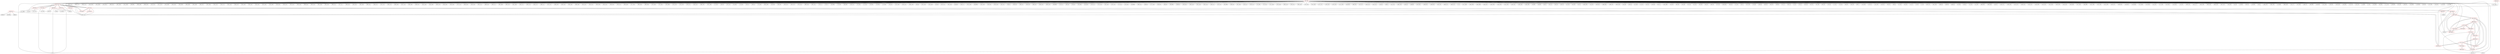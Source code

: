 graph {
	563 [label="(563) R1_T1" color=red]
	290 [label="(290) TH1"]
	286 [label="(286) J9"]
	289 [label="(289) D3"]
	562 [label="(562) U1_T1"]
	564 [label="(564) R2_T1" color=red]
	194 [label="(194) J2"]
	195 [label="(195) J3"]
	562 [label="(562) U1_T1"]
	565 [label="(565) R3_T1" color=red]
	239 [label="(239) J5"]
	562 [label="(562) U1_T1"]
	566 [label="(566) R4_T1" color=red]
	477 [label="(477) U45"]
	562 [label="(562) U1_T1"]
	567 [label="(567) U2_T1" color=red]
	570 [label="(570) R7_T1"]
	571 [label="(571) R8_T1"]
	568 [label="(568) R5_T1"]
	569 [label="(569) R6_T1"]
	572 [label="(572) U3_T1"]
	562 [label="(562) U1_T1"]
	574 [label="(574) R9_T1"]
	568 [label="(568) R5_T1" color=red]
	105 [label="(105) U9"]
	4 [label="(4) TP3"]
	239 [label="(239) J5"]
	174 [label="(174) R57"]
	9 [label="(9) U1"]
	567 [label="(567) U2_T1"]
	569 [label="(569) R6_T1" color=red]
	117 [label="(117) R38"]
	127 [label="(127) C73"]
	567 [label="(567) U2_T1"]
	570 [label="(570) R7_T1" color=red]
	239 [label="(239) J5"]
	9 [label="(9) U1"]
	567 [label="(567) U2_T1"]
	571 [label="(571) R8_T1" color=red]
	9 [label="(9) U1"]
	212 [label="(212) J4"]
	217 [label="(217) R71"]
	567 [label="(567) U2_T1"]
	572 [label="(572) U3_T1" color=red]
	567 [label="(567) U2_T1"]
	562 [label="(562) U1_T1"]
	574 [label="(574) R9_T1"]
	573 [label="(573) R10_T1"]
	583 [label="(583) R51_P1"]
	592 [label="(592) R50_P1"]
	573 [label="(573) R10_T1" color=red]
	572 [label="(572) U3_T1"]
	562 [label="(562) U1_T1"]
	574 [label="(574) R9_T1" color=red]
	567 [label="(567) U2_T1"]
	572 [label="(572) U3_T1"]
	575 [label="(575) T23_P1" color=red]
	585 [label="(585) R48_P1"]
	588 [label="(588) R43_P1"]
	576 [label="(576) T24_P1"]
	581 [label="(581) R44_P1"]
	576 [label="(576) T24_P1" color=red]
	582 [label="(582) R46_P1"]
	575 [label="(575) T23_P1"]
	577 [label="(577) T27_P1" color=red]
	583 [label="(583) R51_P1"]
	578 [label="(578) T28_P1"]
	586 [label="(586) R53_P1"]
	589 [label="(589) R49_P1"]
	578 [label="(578) T28_P1" color=red]
	584 [label="(584) R52_P1"]
	577 [label="(577) T27_P1"]
	579 [label="(579) T25_P1" color=red]
	580 [label="(580) T29_P1"]
	585 [label="(585) R48_P1"]
	587 [label="(587) R45_P1"]
	202 [label="(202) U11"]
	580 [label="(580) T29_P1" color=red]
	579 [label="(579) T25_P1"]
	586 [label="(586) R53_P1"]
	581 [label="(581) R44_P1" color=red]
	195 [label="(195) J3"]
	575 [label="(575) T23_P1"]
	582 [label="(582) R46_P1" color=red]
	590 [label="(590) T26_P1"]
	591 [label="(591) R47_P1"]
	576 [label="(576) T24_P1"]
	583 [label="(583) R51_P1" color=red]
	577 [label="(577) T27_P1"]
	592 [label="(592) R50_P1"]
	572 [label="(572) U3_T1"]
	584 [label="(584) R52_P1" color=red]
	8 [label="(8) U3"]
	9 [label="(9) U1"]
	578 [label="(578) T28_P1"]
	585 [label="(585) R48_P1" color=red]
	579 [label="(579) T25_P1"]
	575 [label="(575) T23_P1"]
	588 [label="(588) R43_P1"]
	586 [label="(586) R53_P1" color=red]
	580 [label="(580) T29_P1"]
	577 [label="(577) T27_P1"]
	589 [label="(589) R49_P1"]
	587 [label="(587) R45_P1" color=red]
	591 [label="(591) R47_P1"]
	588 [label="(588) R43_P1"]
	589 [label="(589) R49_P1"]
	579 [label="(579) T25_P1"]
	202 [label="(202) U11"]
	588 [label="(588) R43_P1" color=red]
	585 [label="(585) R48_P1"]
	575 [label="(575) T23_P1"]
	591 [label="(591) R47_P1"]
	587 [label="(587) R45_P1"]
	589 [label="(589) R49_P1"]
	589 [label="(589) R49_P1" color=red]
	591 [label="(591) R47_P1"]
	587 [label="(587) R45_P1"]
	588 [label="(588) R43_P1"]
	577 [label="(577) T27_P1"]
	586 [label="(586) R53_P1"]
	590 [label="(590) T26_P1" color=red]
	592 [label="(592) R50_P1"]
	582 [label="(582) R46_P1"]
	591 [label="(591) R47_P1"]
	591 [label="(591) R47_P1" color=red]
	587 [label="(587) R45_P1"]
	588 [label="(588) R43_P1"]
	589 [label="(589) R49_P1"]
	590 [label="(590) T26_P1"]
	582 [label="(582) R46_P1"]
	592 [label="(592) R50_P1" color=red]
	590 [label="(590) T26_P1"]
	583 [label="(583) R51_P1"]
	572 [label="(572) U3_T1"]
	593 [label="(593) GND" color=red]
	396 [label="(396) C223"]
	395 [label="(395) C174"]
	394 [label="(394) C170"]
	414 [label="(414) C164"]
	412 [label="(412) C200"]
	413 [label="(413) C201"]
	406 [label="(406) C181"]
	407 [label="(407) C185"]
	411 [label="(411) C196"]
	209 [label="(209) R65"]
	408 [label="(408) C189"]
	409 [label="(409) C193"]
	410 [label="(410) C192"]
	417 [label="(417) C176"]
	415 [label="(415) C168"]
	433 [label="(433) C182"]
	204 [label="(204) C269"]
	434 [label="(434) C186"]
	435 [label="(435) C188"]
	436 [label="(436) C197"]
	437 [label="(437) C204"]
	432 [label="(432) C125"]
	416 [label="(416) C172"]
	431 [label="(431) C123"]
	418 [label="(418) C179"]
	419 [label="(419) C183"]
	420 [label="(420) C187"]
	195 [label="(195) J3"]
	421 [label="(421) C191"]
	422 [label="(422) C195"]
	423 [label="(423) C198"]
	424 [label="(424) C202"]
	403 [label="(403) C232"]
	397 [label="(397) C225"]
	404 [label="(404) C234"]
	399 [label="(399) C224"]
	400 [label="(400) C226"]
	401 [label="(401) C228"]
	402 [label="(402) C230"]
	398 [label="(398) C222"]
	427 [label="(427) C217"]
	428 [label="(428) C219"]
	429 [label="(429) C235"]
	430 [label="(430) C236"]
	202 [label="(202) U11"]
	383 [label="(383) C231"]
	208 [label="(208) C275"]
	207 [label="(207) C274"]
	206 [label="(206) C273"]
	405 [label="(405) C220"]
	447 [label="(447) C124"]
	439 [label="(439) C206"]
	440 [label="(440) C207"]
	441 [label="(441) C156"]
	442 [label="(442) C169"]
	443 [label="(443) C178"]
	444 [label="(444) C184"]
	445 [label="(445) C190"]
	197 [label="(197) C110"]
	446 [label="(446) C194"]
	196 [label="(196) C109"]
	455 [label="(455) C122"]
	448 [label="(448) C126"]
	449 [label="(449) C127"]
	194 [label="(194) J2"]
	465 [label="(465) C288"]
	450 [label="(450) C155"]
	451 [label="(451) C160"]
	452 [label="(452) C171"]
	453 [label="(453) C173"]
	454 [label="(454) C175"]
	198 [label="(198) C111"]
	457 [label="(457) C227"]
	458 [label="(458) C229"]
	459 [label="(459) C233"]
	464 [label="(464) C264"]
	460 [label="(460) C246"]
	461 [label="(461) C247"]
	462 [label="(462) C252"]
	463 [label="(463) C260"]
	392 [label="(392) C162"]
	438 [label="(438) C205"]
	426 [label="(426) C215"]
	393 [label="(393) C166"]
	471 [label="(471) C282"]
	468 [label="(468) C285"]
	469 [label="(469) C284"]
	470 [label="(470) C283"]
	472 [label="(472) C281"]
	473 [label="(473) C280"]
	474 [label="(474) C279"]
	475 [label="(475) C278"]
	476 [label="(476) C277"]
	425 [label="(425) C213"]
	466 [label="(466) C287"]
	467 [label="(467) C286"]
	9 [label="(9) U1"]
	172 [label="(172) C82"]
	106 [label="(106) U8"]
	107 [label="(107) U10"]
	181 [label="(181) R50"]
	173 [label="(173) C83"]
	105 [label="(105) U9"]
	104 [label="(104) U5"]
	108 [label="(108) U4"]
	170 [label="(170) C80"]
	382 [label="(382) C208"]
	166 [label="(166) C98"]
	168 [label="(168) C99"]
	169 [label="(169) C102"]
	203 [label="(203) C270"]
	379 [label="(379) C216"]
	380 [label="(380) C218"]
	381 [label="(381) C221"]
	178 [label="(178) C71"]
	179 [label="(179) U7"]
	162 [label="(162) R58"]
	176 [label="(176) C69"]
	148 [label="(148) C88"]
	149 [label="(149) C101"]
	151 [label="(151) R52"]
	171 [label="(171) C81"]
	153 [label="(153) R61"]
	155 [label="(155) R54"]
	157 [label="(157) R63"]
	146 [label="(146) C87"]
	147 [label="(147) C100"]
	325 [label="(325) C147"]
	306 [label="(306) C138"]
	241 [label="(241) J6"]
	324 [label="(324) C146"]
	314 [label="(314) C139"]
	237 [label="(237) J8"]
	310 [label="(310) C141"]
	301 [label="(301) U28"]
	242 [label="(242) JP3"]
	234 [label="(234) U17"]
	322 [label="(322) C148"]
	238 [label="(238) FB4"]
	323 [label="(323) C149"]
	319 [label="(319) U26"]
	318 [label="(318) C140"]
	321 [label="(321) U27"]
	239 [label="(239) J5"]
	240 [label="(240) X1"]
	299 [label="(299) U30"]
	300 [label="(300) U31"]
	295 [label="(295) U29"]
	296 [label="(296) U23"]
	284 [label="(284) C132"]
	285 [label="(285) C133"]
	288 [label="(288) R98"]
	274 [label="(274) U21"]
	287 [label="(287) Q2"]
	279 [label="(279) J10"]
	252 [label="(252) DS6"]
	251 [label="(251) DS5"]
	278 [label="(278) C137"]
	275 [label="(275) C134"]
	257 [label="(257) U18"]
	276 [label="(276) C135"]
	272 [label="(272) U22"]
	273 [label="(273) U20"]
	249 [label="(249) R88"]
	248 [label="(248) C131"]
	283 [label="(283) D5"]
	277 [label="(277) C136"]
	256 [label="(256) SW1"]
	282 [label="(282) D4"]
	359 [label="(359) FB5"]
	228 [label="(228) R75"]
	353 [label="(353) R125"]
	230 [label="(230) C116"]
	231 [label="(231) C118"]
	232 [label="(232) C114"]
	233 [label="(233) C117"]
	227 [label="(227) U13"]
	212 [label="(212) J4"]
	355 [label="(355) FB6"]
	356 [label="(356) U35"]
	357 [label="(357) U36"]
	210 [label="(210) U12"]
	229 [label="(229) C115"]
	211 [label="(211) BT1"]
	372 [label="(372) U32"]
	271 [label="(271) C130"]
	270 [label="(270) C128"]
	269 [label="(269) C119"]
	376 [label="(376) C157"]
	263 [label="(263) C129"]
	374 [label="(374) C150"]
	375 [label="(375) C158"]
	377 [label="(377) C121"]
	378 [label="(378) C120"]
	370 [label="(370) C153"]
	371 [label="(371) C154"]
	262 [label="(262) DS3"]
	366 [label="(366) U34"]
	337 [label="(337) U37"]
	226 [label="(226) C113"]
	225 [label="(225) C112"]
	223 [label="(223) D1"]
	350 [label="(350) J7"]
	221 [label="(221) U14"]
	340 [label="(340) C159"]
	342 [label="(342) J13"]
	346 [label="(346) JP4"]
	347 [label="(347) R122"]
	348 [label="(348) R123"]
	349 [label="(349) R124"]
	367 [label="(367) U33"]
	368 [label="(368) C151"]
	369 [label="(369) C152"]
	8 [label="(8) U3"]
	7 [label="(7) U2"]
	527 [label="(527) C248"]
	536 [label="(536) C265"]
	535 [label="(535) C258"]
	534 [label="(534) C257"]
	533 [label="(533) C255"]
	532 [label="(532) C254"]
	531 [label="(531) C253"]
	530 [label="(530) C251"]
	529 [label="(529) C250"]
	528 [label="(528) C249"]
	39 [label="(39) R30"]
	38 [label="(38) R29"]
	54 [label="(54) C2"]
	50 [label="(50) C13"]
	46 [label="(46) C32"]
	49 [label="(49) C10"]
	51 [label="(51) C16"]
	45 [label="(45) C29"]
	55 [label="(55) C5"]
	509 [label="(509) C256"]
	52 [label="(52) C19"]
	503 [label="(503) U42"]
	508 [label="(508) C261"]
	496 [label="(496) U43"]
	494 [label="(494) C244"]
	44 [label="(44) C49"]
	48 [label="(48) C52"]
	47 [label="(47) C28"]
	75 [label="(75) C15"]
	53 [label="(53) C22"]
	59 [label="(59) C60"]
	65 [label="(65) C11"]
	553 [label="(553) C266"]
	58 [label="(58) C59"]
	89 [label="(89) C36"]
	93 [label="(93) C48"]
	92 [label="(92) C45"]
	91 [label="(91) C42"]
	90 [label="(90) C39"]
	94 [label="(94) C51"]
	88 [label="(88) C33"]
	87 [label="(87) C30"]
	550 [label="(550) R152"]
	86 [label="(86) C53"]
	57 [label="(57) C25"]
	56 [label="(56) C1"]
	551 [label="(551) U49"]
	70 [label="(70) C26"]
	559 [label="(559) Q4"]
	69 [label="(69) C23"]
	68 [label="(68) C20"]
	558 [label="(558) Q3"]
	67 [label="(67) C17"]
	66 [label="(66) C14"]
	71 [label="(71) C3"]
	79 [label="(79) C27"]
	83 [label="(83) C44"]
	82 [label="(82) C41"]
	81 [label="(81) C38"]
	80 [label="(80) C35"]
	78 [label="(78) C24"]
	77 [label="(77) C21"]
	76 [label="(76) C18"]
	96 [label="(96) C61"]
	85 [label="(85) C50"]
	99 [label="(99) C7"]
	103 [label="(103) C58"]
	102 [label="(102) C57"]
	101 [label="(101) C34"]
	100 [label="(100) C31"]
	84 [label="(84) C47"]
	98 [label="(98) C4"]
	97 [label="(97) C62"]
	95 [label="(95) C54"]
	74 [label="(74) C12"]
	73 [label="(73) C9"]
	72 [label="(72) C6"]
	481 [label="(481) U41"]
	487 [label="(487) U46"]
	486 [label="(486) J18"]
	485 [label="(485) D8"]
	484 [label="(484) J16"]
	43 [label="(43) C46"]
	478 [label="(478) J17"]
	42 [label="(42) C43"]
	41 [label="(41) C40"]
	477 [label="(477) U45"]
	488 [label="(488) SW3"]
	490 [label="(490) R138"]
	40 [label="(40) C37"]
	545 [label="(545) C211"]
	549 [label="(549) C245"]
	547 [label="(547) C212"]
	546 [label="(546) C214"]
	544 [label="(544) C210"]
	543 [label="(543) C209"]
	542 [label="(542) C241"]
	541 [label="(541) C242"]
	540 [label="(540) C259"]
	539 [label="(539) C243"]
	538 [label="(538) C263"]
	537 [label="(537) C262"]
	493 [label="(493) FB9"]
	491 [label="(491) C238"]
	502 [label="(502) C240"]
	501 [label="(501) C239"]
	500 [label="(500) C237"]
	499 [label="(499) R136"]
	520 [label="(520) R147"]
	519 [label="(519) R146"]
	521 [label="(521) R148"]
	513 [label="(513) R144"]
	512 [label="(512) U47"]
	517 [label="(517) U48"]
	515 [label="(515) R141"]
	516 [label="(516) R142"]
	125 [label="(125) C67"]
	390 [label="(390) C161"]
	391 [label="(391) C177"]
	384 [label="(384) C199"]
	389 [label="(389) C165"]
	386 [label="(386) C163"]
	387 [label="(387) C167"]
	184 [label="(184) C93"]
	61 [label="(61) C8"]
	118 [label="(118) R42"]
	60 [label="(60) C55"]
	120 [label="(120) R45"]
	193 [label="(193) J1"]
	186 [label="(186) C276"]
	385 [label="(385) C203"]
	122 [label="(122) R40"]
	388 [label="(388) C180"]
	191 [label="(191) C77"]
	187 [label="(187) C96"]
	188 [label="(188) C70"]
	189 [label="(189) C68"]
	190 [label="(190) C90"]
	141 [label="(141) C104"]
	140 [label="(140) C92"]
	139 [label="(139) C103"]
	129 [label="(129) C65"]
	132 [label="(132) C79"]
	131 [label="(131) C78"]
	12 [label="(12) R28"]
	11 [label="(11) R2"]
	130 [label="(130) C66"]
	63 [label="(63) C63"]
	111 [label="(111) C76"]
	109 [label="(109) R59"]
	62 [label="(62) C56"]
	138 [label="(138) C91"]
	134 [label="(134) C86"]
	133 [label="(133) R46"]
	64 [label="(64) C64"]
	137 [label="(137) C85"]
	136 [label="(136) C97"]
	135 [label="(135) C84"]
	113 [label="(113) R34"]
	567 [label="(567) U2_T1"]
	572 [label="(572) U3_T1"]
	562 [label="(562) U1_T1"]
	590 [label="(590) T26_P1"]
	576 [label="(576) T24_P1"]
	580 [label="(580) T29_P1"]
	578 [label="(578) T28_P1"]
	563 -- 290
	563 -- 286
	563 -- 289
	563 -- 562
	564 -- 194
	564 -- 195
	564 -- 562
	565 -- 239
	565 -- 562
	566 -- 477
	566 -- 562
	567 -- 570
	567 -- 571
	567 -- 568
	567 -- 569
	567 -- 572
	567 -- 562
	567 -- 574
	568 -- 105
	568 -- 4
	568 -- 239
	568 -- 174
	568 -- 9
	568 -- 567
	569 -- 117
	569 -- 127
	569 -- 567
	570 -- 239
	570 -- 9
	570 -- 567
	571 -- 9
	571 -- 212
	571 -- 217
	571 -- 567
	572 -- 567
	572 -- 562
	572 -- 574
	572 -- 573
	572 -- 583
	572 -- 592
	573 -- 572
	573 -- 562
	574 -- 567
	574 -- 572
	575 -- 585
	575 -- 588
	575 -- 576
	575 -- 581
	576 -- 582
	576 -- 575
	577 -- 583
	577 -- 578
	577 -- 586
	577 -- 589
	578 -- 584
	578 -- 577
	579 -- 580
	579 -- 585
	579 -- 587
	579 -- 202
	580 -- 579
	580 -- 586
	581 -- 195
	581 -- 575
	582 -- 590
	582 -- 591
	582 -- 576
	583 -- 577
	583 -- 592
	583 -- 572
	584 -- 8
	584 -- 9
	584 -- 578
	585 -- 579
	585 -- 575
	585 -- 588
	586 -- 580
	586 -- 577
	586 -- 589
	587 -- 591
	587 -- 588
	587 -- 589
	587 -- 579
	587 -- 202
	588 -- 585
	588 -- 575
	588 -- 591
	588 -- 587
	588 -- 589
	589 -- 591
	589 -- 587
	589 -- 588
	589 -- 577
	589 -- 586
	590 -- 592
	590 -- 582
	590 -- 591
	591 -- 587
	591 -- 588
	591 -- 589
	591 -- 590
	591 -- 582
	592 -- 590
	592 -- 583
	592 -- 572
	593 -- 396
	593 -- 395
	593 -- 394
	593 -- 414
	593 -- 412
	593 -- 413
	593 -- 406
	593 -- 407
	593 -- 411
	593 -- 209
	593 -- 408
	593 -- 409
	593 -- 410
	593 -- 417
	593 -- 415
	593 -- 433
	593 -- 204
	593 -- 434
	593 -- 435
	593 -- 436
	593 -- 437
	593 -- 432
	593 -- 416
	593 -- 431
	593 -- 418
	593 -- 419
	593 -- 420
	593 -- 195
	593 -- 421
	593 -- 422
	593 -- 423
	593 -- 424
	593 -- 403
	593 -- 397
	593 -- 404
	593 -- 399
	593 -- 400
	593 -- 401
	593 -- 402
	593 -- 398
	593 -- 427
	593 -- 428
	593 -- 429
	593 -- 430
	593 -- 202
	593 -- 383
	593 -- 208
	593 -- 207
	593 -- 206
	593 -- 405
	593 -- 447
	593 -- 439
	593 -- 440
	593 -- 441
	593 -- 442
	593 -- 443
	593 -- 444
	593 -- 445
	593 -- 197
	593 -- 446
	593 -- 196
	593 -- 455
	593 -- 448
	593 -- 449
	593 -- 194
	593 -- 465
	593 -- 450
	593 -- 451
	593 -- 452
	593 -- 453
	593 -- 454
	593 -- 198
	593 -- 457
	593 -- 458
	593 -- 459
	593 -- 464
	593 -- 460
	593 -- 461
	593 -- 462
	593 -- 463
	593 -- 392
	593 -- 438
	593 -- 426
	593 -- 393
	593 -- 471
	593 -- 468
	593 -- 469
	593 -- 470
	593 -- 472
	593 -- 473
	593 -- 474
	593 -- 475
	593 -- 476
	593 -- 425
	593 -- 466
	593 -- 467
	593 -- 9
	593 -- 172
	593 -- 106
	593 -- 107
	593 -- 181
	593 -- 173
	593 -- 105
	593 -- 104
	593 -- 108
	593 -- 170
	593 -- 382
	593 -- 166
	593 -- 168
	593 -- 169
	593 -- 203
	593 -- 379
	593 -- 380
	593 -- 381
	593 -- 178
	593 -- 179
	593 -- 162
	593 -- 176
	593 -- 148
	593 -- 149
	593 -- 151
	593 -- 171
	593 -- 153
	593 -- 155
	593 -- 157
	593 -- 146
	593 -- 147
	593 -- 325
	593 -- 306
	593 -- 241
	593 -- 324
	593 -- 314
	593 -- 237
	593 -- 310
	593 -- 301
	593 -- 242
	593 -- 234
	593 -- 322
	593 -- 238
	593 -- 323
	593 -- 319
	593 -- 318
	593 -- 321
	593 -- 239
	593 -- 240
	593 -- 299
	593 -- 300
	593 -- 295
	593 -- 296
	593 -- 284
	593 -- 285
	593 -- 288
	593 -- 274
	593 -- 287
	593 -- 279
	593 -- 252
	593 -- 251
	593 -- 278
	593 -- 275
	593 -- 257
	593 -- 276
	593 -- 272
	593 -- 273
	593 -- 249
	593 -- 248
	593 -- 283
	593 -- 277
	593 -- 256
	593 -- 282
	593 -- 359
	593 -- 228
	593 -- 353
	593 -- 230
	593 -- 231
	593 -- 232
	593 -- 233
	593 -- 227
	593 -- 212
	593 -- 355
	593 -- 356
	593 -- 357
	593 -- 210
	593 -- 229
	593 -- 211
	593 -- 372
	593 -- 271
	593 -- 270
	593 -- 269
	593 -- 376
	593 -- 263
	593 -- 374
	593 -- 375
	593 -- 377
	593 -- 378
	593 -- 370
	593 -- 371
	593 -- 262
	593 -- 366
	593 -- 337
	593 -- 226
	593 -- 225
	593 -- 223
	593 -- 350
	593 -- 221
	593 -- 340
	593 -- 342
	593 -- 346
	593 -- 347
	593 -- 348
	593 -- 349
	593 -- 367
	593 -- 368
	593 -- 369
	593 -- 8
	593 -- 7
	593 -- 527
	593 -- 536
	593 -- 535
	593 -- 534
	593 -- 533
	593 -- 532
	593 -- 531
	593 -- 530
	593 -- 529
	593 -- 528
	593 -- 39
	593 -- 38
	593 -- 54
	593 -- 50
	593 -- 46
	593 -- 49
	593 -- 51
	593 -- 45
	593 -- 55
	593 -- 509
	593 -- 52
	593 -- 503
	593 -- 508
	593 -- 496
	593 -- 494
	593 -- 44
	593 -- 48
	593 -- 47
	593 -- 75
	593 -- 53
	593 -- 59
	593 -- 65
	593 -- 553
	593 -- 58
	593 -- 89
	593 -- 93
	593 -- 92
	593 -- 91
	593 -- 90
	593 -- 94
	593 -- 88
	593 -- 87
	593 -- 550
	593 -- 86
	593 -- 57
	593 -- 56
	593 -- 551
	593 -- 70
	593 -- 559
	593 -- 69
	593 -- 68
	593 -- 558
	593 -- 67
	593 -- 66
	593 -- 71
	593 -- 79
	593 -- 83
	593 -- 82
	593 -- 81
	593 -- 80
	593 -- 78
	593 -- 77
	593 -- 76
	593 -- 96
	593 -- 85
	593 -- 99
	593 -- 103
	593 -- 102
	593 -- 101
	593 -- 100
	593 -- 84
	593 -- 98
	593 -- 97
	593 -- 95
	593 -- 74
	593 -- 73
	593 -- 72
	593 -- 481
	593 -- 487
	593 -- 486
	593 -- 485
	593 -- 484
	593 -- 43
	593 -- 478
	593 -- 42
	593 -- 41
	593 -- 477
	593 -- 488
	593 -- 490
	593 -- 40
	593 -- 545
	593 -- 549
	593 -- 547
	593 -- 546
	593 -- 544
	593 -- 543
	593 -- 542
	593 -- 541
	593 -- 540
	593 -- 539
	593 -- 538
	593 -- 537
	593 -- 493
	593 -- 491
	593 -- 502
	593 -- 501
	593 -- 500
	593 -- 499
	593 -- 520
	593 -- 519
	593 -- 521
	593 -- 513
	593 -- 512
	593 -- 517
	593 -- 515
	593 -- 516
	593 -- 125
	593 -- 390
	593 -- 391
	593 -- 384
	593 -- 389
	593 -- 386
	593 -- 387
	593 -- 184
	593 -- 61
	593 -- 118
	593 -- 60
	593 -- 120
	593 -- 193
	593 -- 186
	593 -- 385
	593 -- 122
	593 -- 388
	593 -- 191
	593 -- 187
	593 -- 188
	593 -- 189
	593 -- 190
	593 -- 141
	593 -- 140
	593 -- 139
	593 -- 129
	593 -- 132
	593 -- 131
	593 -- 12
	593 -- 11
	593 -- 130
	593 -- 63
	593 -- 111
	593 -- 109
	593 -- 62
	593 -- 138
	593 -- 134
	593 -- 133
	593 -- 64
	593 -- 137
	593 -- 136
	593 -- 135
	593 -- 113
	593 -- 567
	593 -- 572
	593 -- 562
	593 -- 590
	593 -- 576
	593 -- 580
	593 -- 578
}